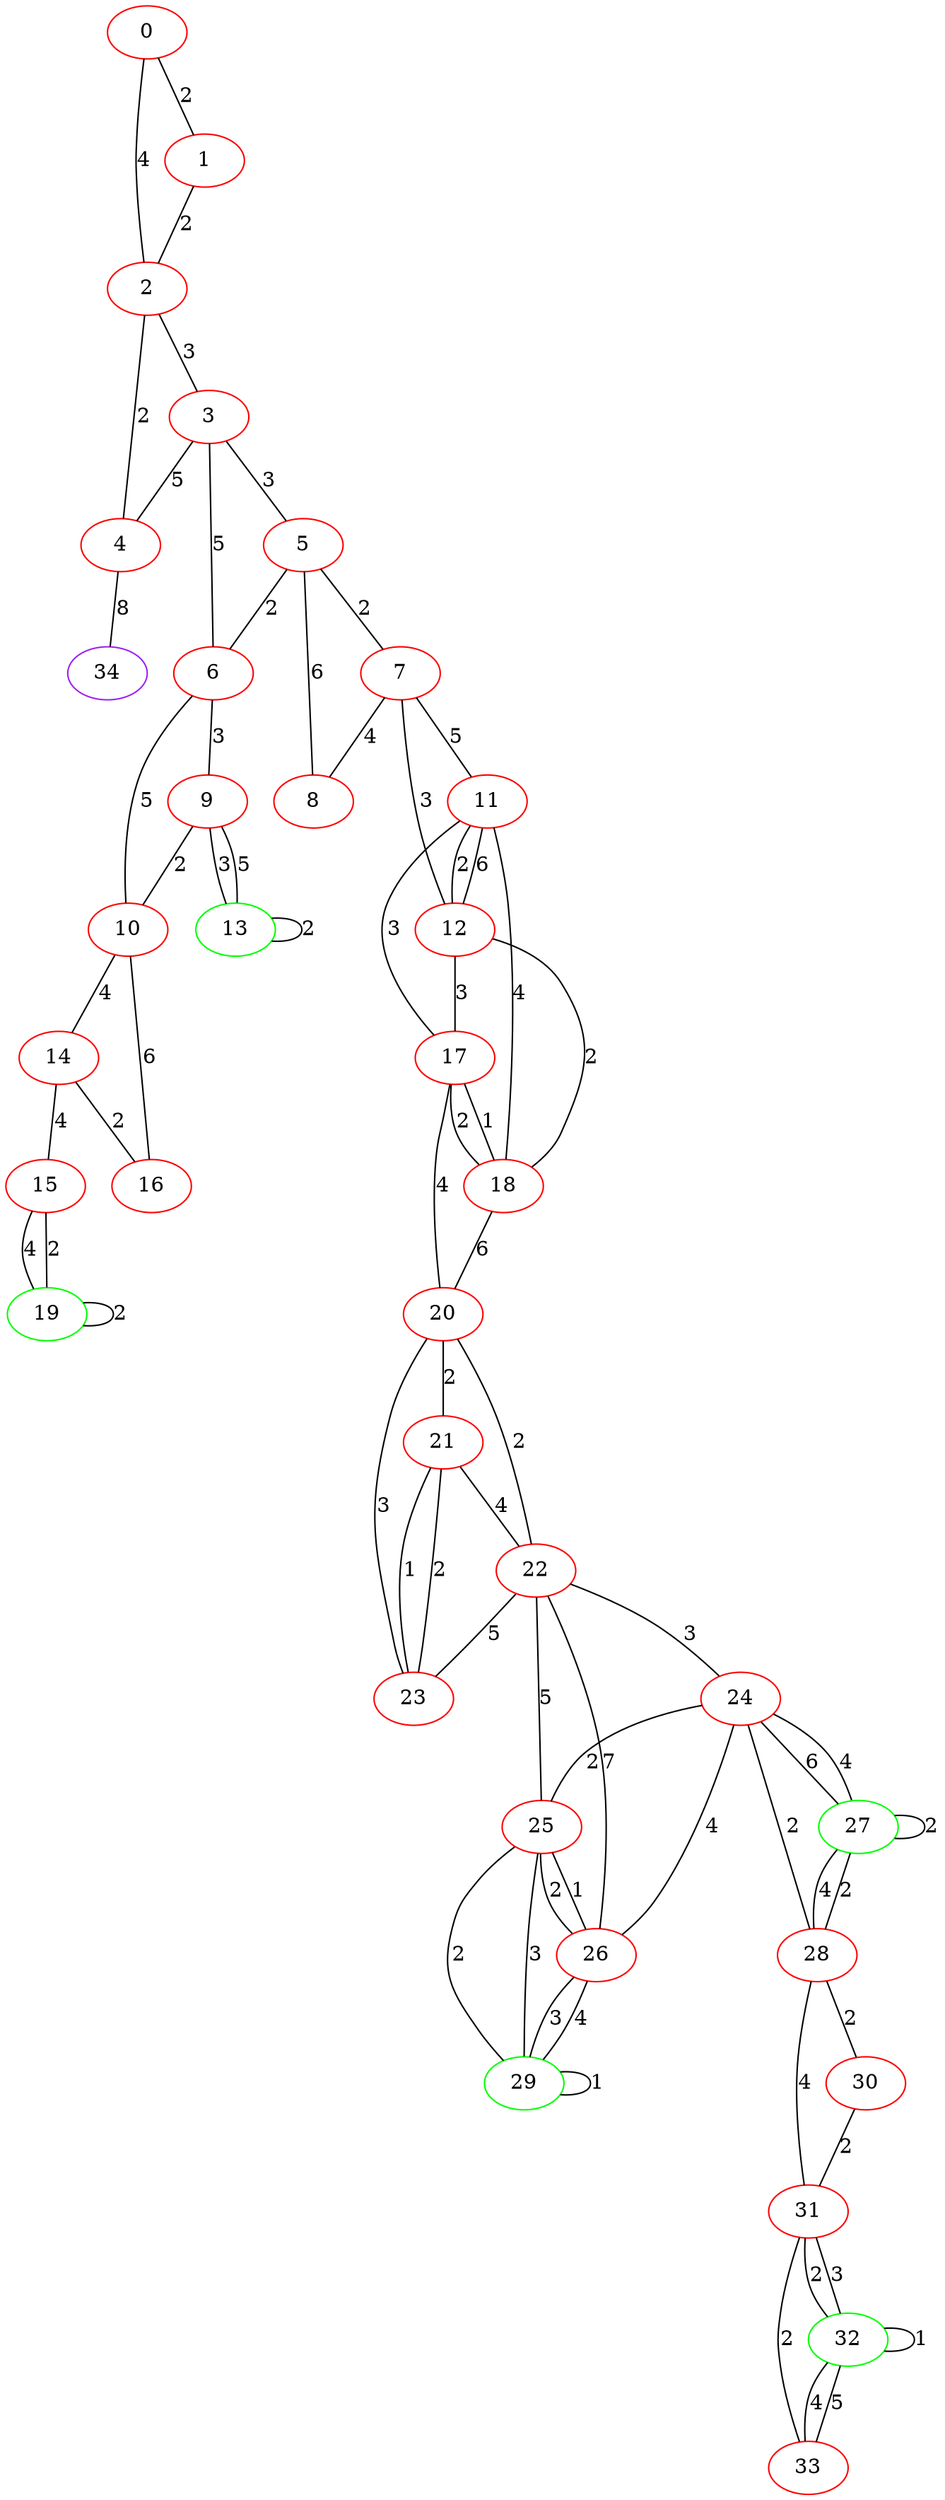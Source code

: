 graph "" {
0 [color=red, weight=1];
1 [color=red, weight=1];
2 [color=red, weight=1];
3 [color=red, weight=1];
4 [color=red, weight=1];
5 [color=red, weight=1];
6 [color=red, weight=1];
7 [color=red, weight=1];
8 [color=red, weight=1];
9 [color=red, weight=1];
10 [color=red, weight=1];
11 [color=red, weight=1];
12 [color=red, weight=1];
13 [color=green, weight=2];
14 [color=red, weight=1];
15 [color=red, weight=1];
16 [color=red, weight=1];
17 [color=red, weight=1];
18 [color=red, weight=1];
19 [color=green, weight=2];
20 [color=red, weight=1];
21 [color=red, weight=1];
22 [color=red, weight=1];
23 [color=red, weight=1];
24 [color=red, weight=1];
25 [color=red, weight=1];
26 [color=red, weight=1];
27 [color=green, weight=2];
28 [color=red, weight=1];
29 [color=green, weight=2];
30 [color=red, weight=1];
31 [color=red, weight=1];
32 [color=green, weight=2];
33 [color=red, weight=1];
34 [color=purple, weight=4];
0 -- 1  [key=0, label=2];
0 -- 2  [key=0, label=4];
1 -- 2  [key=0, label=2];
2 -- 3  [key=0, label=3];
2 -- 4  [key=0, label=2];
3 -- 4  [key=0, label=5];
3 -- 5  [key=0, label=3];
3 -- 6  [key=0, label=5];
4 -- 34  [key=0, label=8];
5 -- 8  [key=0, label=6];
5 -- 6  [key=0, label=2];
5 -- 7  [key=0, label=2];
6 -- 9  [key=0, label=3];
6 -- 10  [key=0, label=5];
7 -- 8  [key=0, label=4];
7 -- 11  [key=0, label=5];
7 -- 12  [key=0, label=3];
9 -- 10  [key=0, label=2];
9 -- 13  [key=0, label=3];
9 -- 13  [key=1, label=5];
10 -- 16  [key=0, label=6];
10 -- 14  [key=0, label=4];
11 -- 17  [key=0, label=3];
11 -- 18  [key=0, label=4];
11 -- 12  [key=0, label=2];
11 -- 12  [key=1, label=6];
12 -- 17  [key=0, label=3];
12 -- 18  [key=0, label=2];
13 -- 13  [key=0, label=2];
14 -- 16  [key=0, label=2];
14 -- 15  [key=0, label=4];
15 -- 19  [key=0, label=4];
15 -- 19  [key=1, label=2];
17 -- 18  [key=0, label=2];
17 -- 18  [key=1, label=1];
17 -- 20  [key=0, label=4];
18 -- 20  [key=0, label=6];
19 -- 19  [key=0, label=2];
20 -- 21  [key=0, label=2];
20 -- 22  [key=0, label=2];
20 -- 23  [key=0, label=3];
21 -- 22  [key=0, label=4];
21 -- 23  [key=0, label=1];
21 -- 23  [key=1, label=2];
22 -- 23  [key=0, label=5];
22 -- 24  [key=0, label=3];
22 -- 25  [key=0, label=5];
22 -- 26  [key=0, label=7];
24 -- 25  [key=0, label=2];
24 -- 26  [key=0, label=4];
24 -- 27  [key=0, label=6];
24 -- 27  [key=1, label=4];
24 -- 28  [key=0, label=2];
25 -- 26  [key=0, label=2];
25 -- 26  [key=1, label=1];
25 -- 29  [key=0, label=2];
25 -- 29  [key=1, label=3];
26 -- 29  [key=0, label=3];
26 -- 29  [key=1, label=4];
27 -- 27  [key=0, label=2];
27 -- 28  [key=0, label=4];
27 -- 28  [key=1, label=2];
28 -- 30  [key=0, label=2];
28 -- 31  [key=0, label=4];
29 -- 29  [key=0, label=1];
30 -- 31  [key=0, label=2];
31 -- 32  [key=0, label=2];
31 -- 32  [key=1, label=3];
31 -- 33  [key=0, label=2];
32 -- 32  [key=0, label=1];
32 -- 33  [key=0, label=4];
32 -- 33  [key=1, label=5];
}

